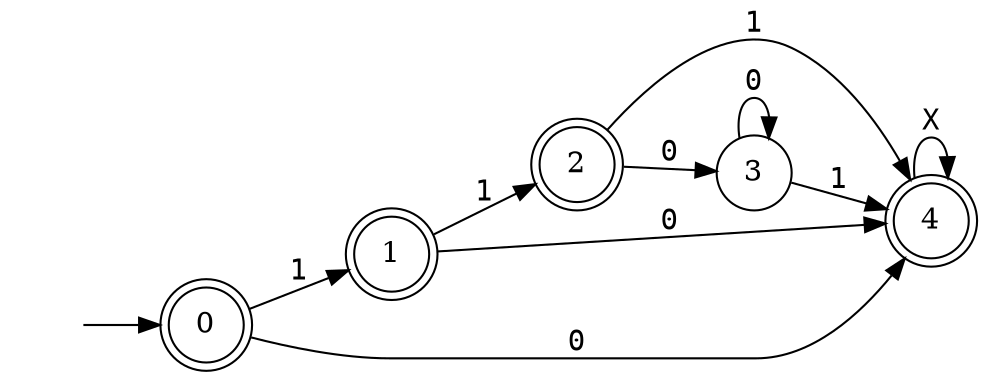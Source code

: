 digraph MONA_DFA {
 rankdir = LR;
 center = true;
 size = "7.5,10.5";
 edge [fontname = Courier];
 node [height = .5, width = .5];
 node [shape = doublecircle]; 0; 1; 2; 4;
 node [shape = circle]; 3;
 node [shape = box];
 init [shape = plaintext, label = ""];
 init -> 0;
 0 -> 1 [label="1"];
 0 -> 4 [label="0"];
 1 -> 2 [label="1"];
 1 -> 4 [label="0"];
 2 -> 3 [label="0"];
 2 -> 4 [label="1"];
 3 -> 3 [label="0"];
 3 -> 4 [label="1"];
 4 -> 4 [label="X"];
}
